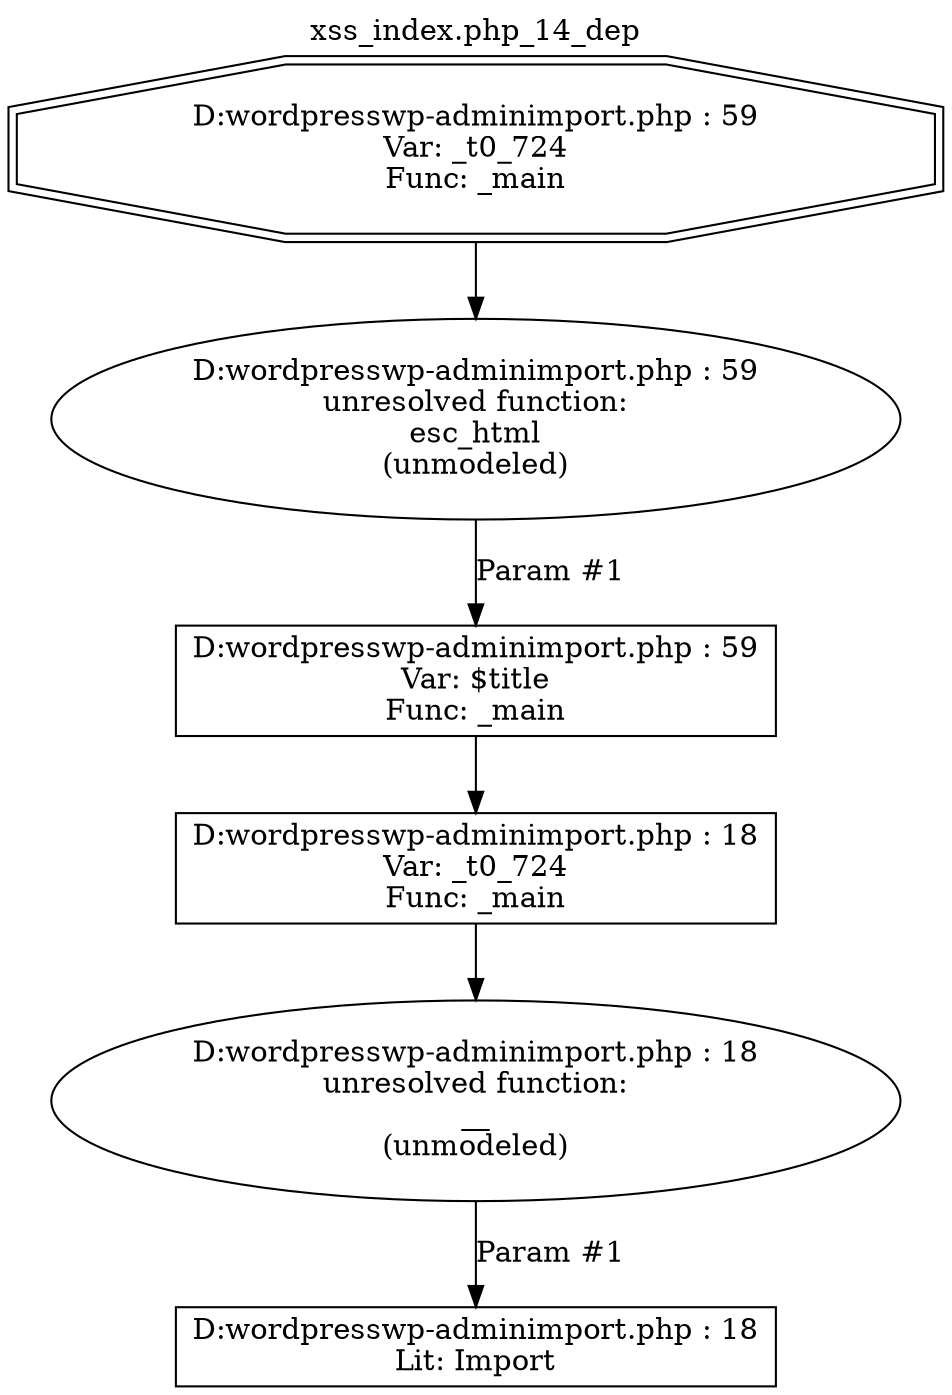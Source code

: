 digraph cfg {
  label="xss_index.php_14_dep";
  labelloc=t;
  n1 [shape=doubleoctagon, label="D:\wordpress\wp-admin\import.php : 59\nVar: _t0_724\nFunc: _main\n"];
  n2 [shape=ellipse, label="D:\wordpress\wp-admin\import.php : 59\nunresolved function:\nesc_html\n(unmodeled)\n"];
  n3 [shape=box, label="D:\wordpress\wp-admin\import.php : 59\nVar: $title\nFunc: _main\n"];
  n4 [shape=box, label="D:\wordpress\wp-admin\import.php : 18\nVar: _t0_724\nFunc: _main\n"];
  n5 [shape=ellipse, label="D:\wordpress\wp-admin\import.php : 18\nunresolved function:\n__\n(unmodeled)\n"];
  n6 [shape=box, label="D:\wordpress\wp-admin\import.php : 18\nLit: Import\n"];
  n1 -> n2;
  n4 -> n5;
  n5 -> n6[label="Param #1"];
  n3 -> n4;
  n2 -> n3[label="Param #1"];
}
